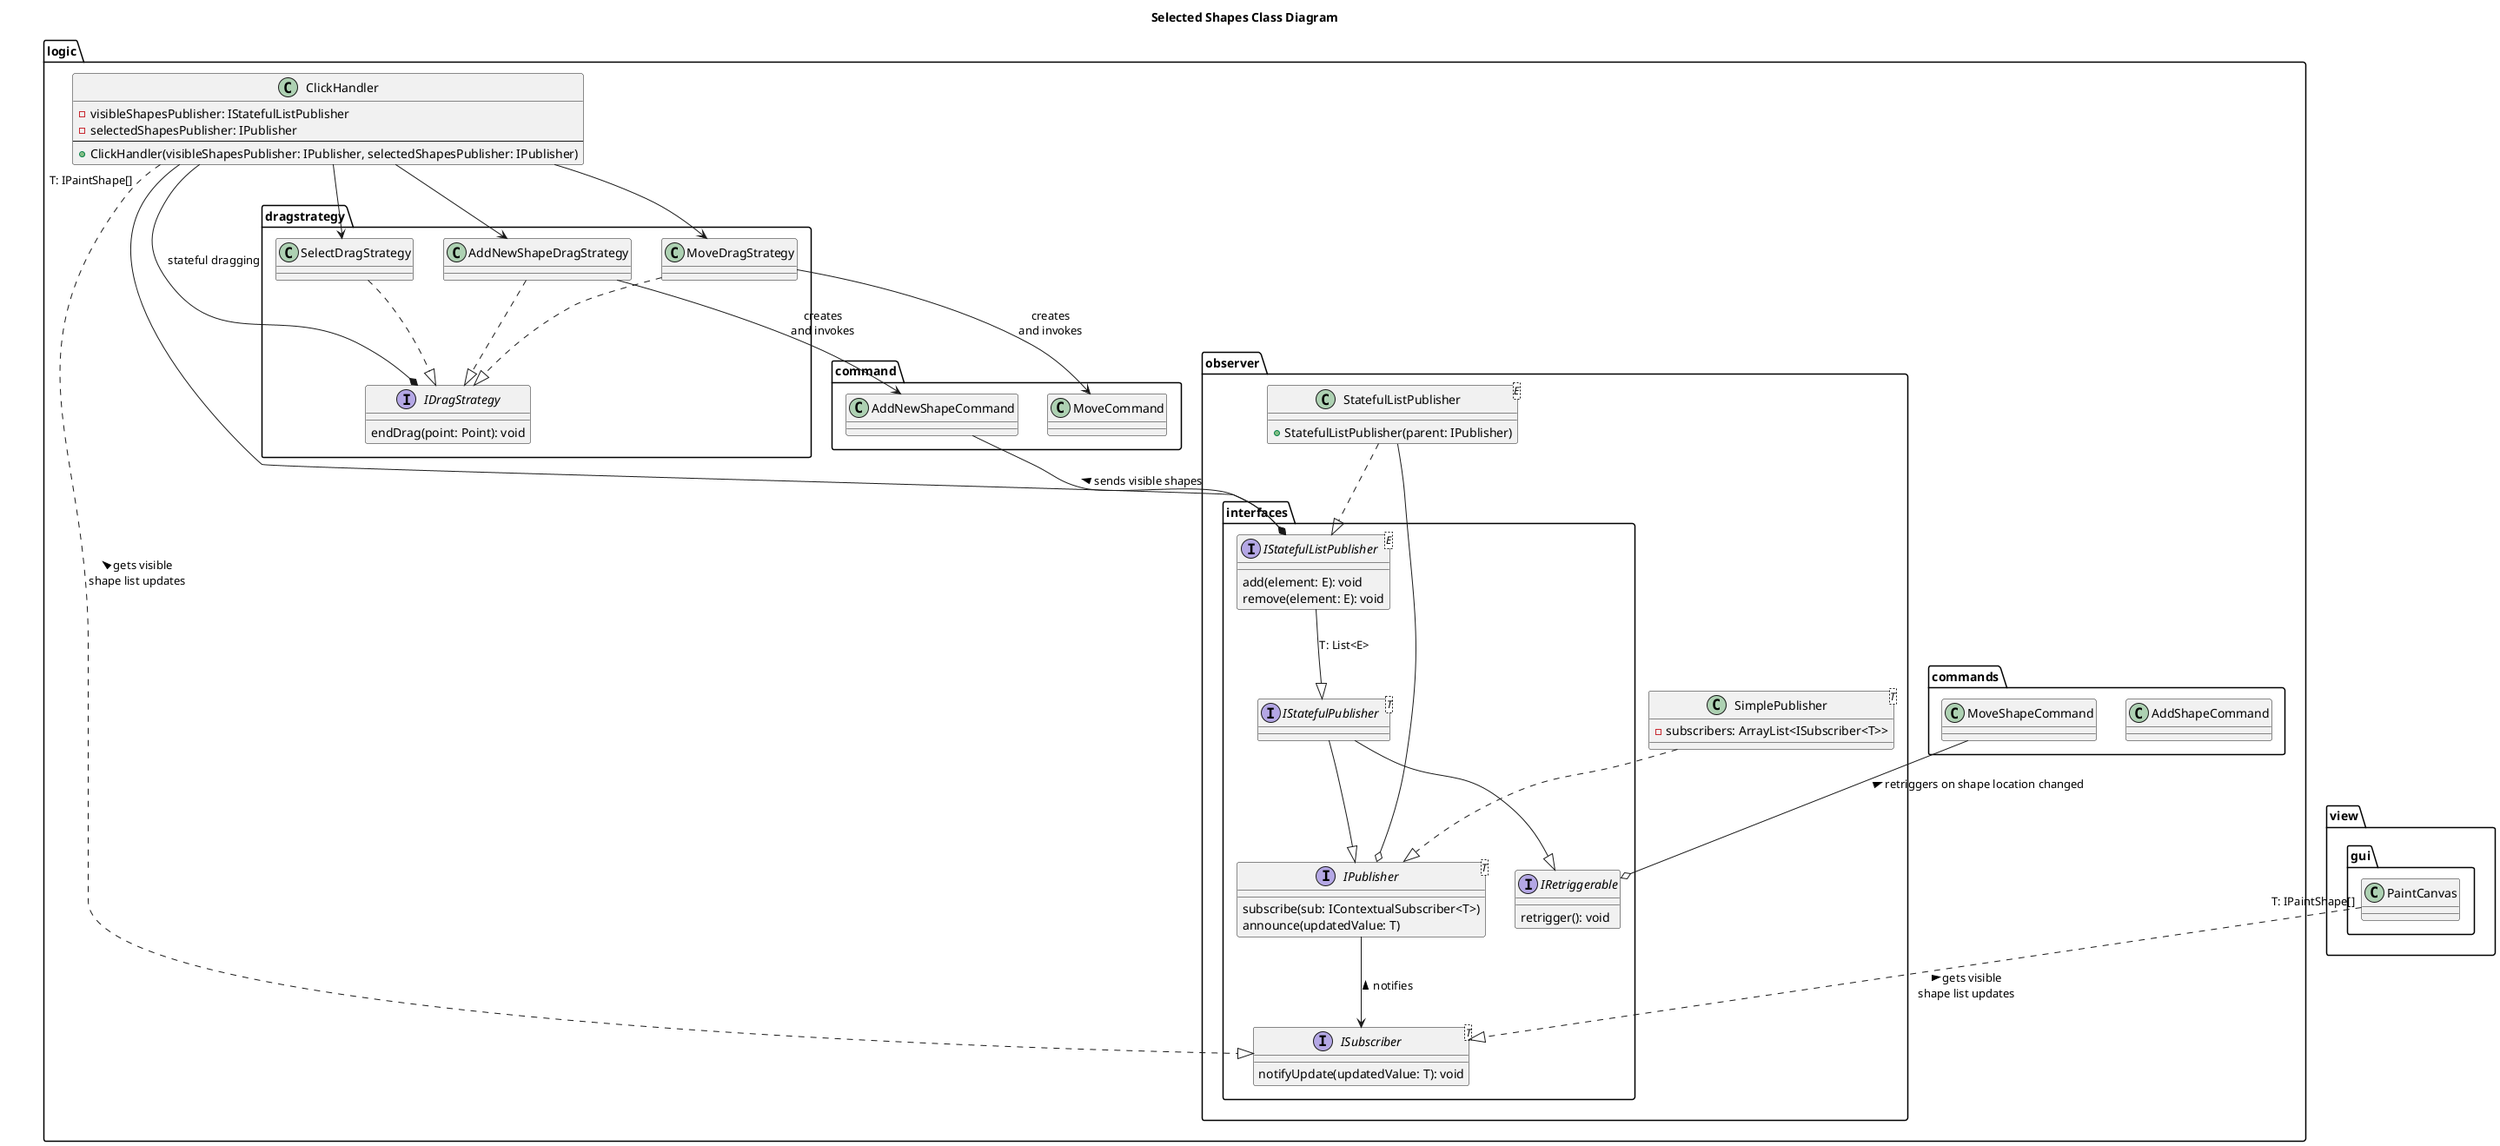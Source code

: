@startuml Shapes Class Diagram
title Selected Shapes Class Diagram

package logic {
    package observer {
        package interfaces {
            interface IPublisher <T> {
                subscribe(sub: IContextualSubscriber<T>)
                announce(updatedValue: T)
            }

            interface ISubscriber<T> {
                notifyUpdate(updatedValue: T): void
            }

            interface IStatefulListPublisher<E> {
                add(element: E): void
                remove(element: E): void
            }

            interface IRetriggerable {
                retrigger(): void
            }

            interface IStatefulPublisher<T>{}
        }

        class SimplePublisher<T> {
            - subscribers: ArrayList<ISubscriber<T>>
        }

        class StatefulListPublisher<E> {
            + StatefulListPublisher(parent: IPublisher)
        }
    }

    class ClickHandler {
        - visibleShapesPublisher: IStatefulListPublisher
        - selectedShapesPublisher: IPublisher
        --
        + ClickHandler(visibleShapesPublisher: IPublisher, selectedShapesPublisher: IPublisher)
    }

    package commands {
        class AddShapeCommand {

        }

        class MoveShapeCommand {

        }
    }

    package dragstrategy {
        interface IDragStrategy{
            endDrag(point: Point): void
        }
        class MoveDragStrategy
        class AddNewShapeDragStrategy
        class SelectDragStrategy
    }

    package command {
        class MoveCommand
        class AddNewShapeCommand
    }

}

package view.gui {
    class PaintCanvas {}
}

StatefulListPublisher ..|> IStatefulListPublisher
StatefulListPublisher --o IPublisher
IPublisher --> ISubscriber : < notifies
IStatefulPublisher --|> IPublisher
IStatefulPublisher --|> IRetriggerable
IStatefulListPublisher --|> IStatefulPublisher : T: List<E>
SimplePublisher ..|> IPublisher
PaintCanvas "T: IPaintShape[]" ..|> ISubscriber : < gets visible\nshape list updates
ClickHandler "T: IPaintShape[]" ..|> ISubscriber : < gets visible\nshape list updates
AddNewShapeCommand --o IStatefulListPublisher : < sends visible shapes
MoveShapeCommand --o IRetriggerable : < retriggers on shape location changed
ClickHandler --* IStatefulListPublisher
ClickHandler --> MoveDragStrategy
ClickHandler --> SelectDragStrategy
ClickHandler --> AddNewShapeDragStrategy
ClickHandler --* IDragStrategy : stateful dragging
AddNewShapeDragStrategy --> AddNewShapeCommand : creates\nand invokes
MoveDragStrategy --> MoveCommand : creates\nand invokes
MoveDragStrategy ..|> IDragStrategy
SelectDragStrategy ..|> IDragStrategy
AddNewShapeDragStrategy ..|> IDragStrategy

@enduml
